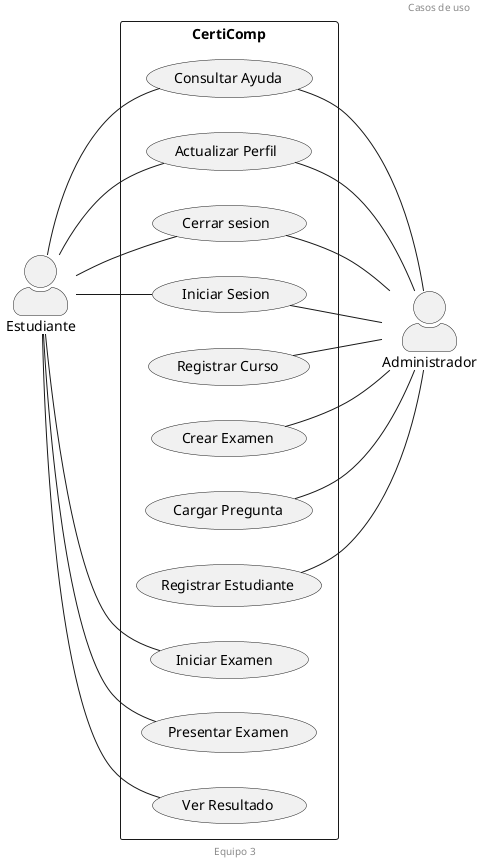 @startuml Diagrama de Casos de Uso

left to right direction
skinparam actorStyle awesome

header Casos de uso
footer Equipo 3

rectangle CertiComp{

  usecase " Iniciar Sesion " as UC1 
  usecase " Registrar Estudiante" as UC2
  usecase " Registrar Curso" as UC3
  'usecase " Seleccionar Examen" as UC4
  usecase "Iniciar Examen " as UC11
  usecase " Presentar Examen" as UC5
  usecase " Ver Resultado" as UC6
  usecase " Crear Examen" as UC7
  usecase " Cargar Pregunta" as UC12
  usecase " Consultar Ayuda" as UC8
  usecase " Cerrar sesion " as UC9
  usecase " Actualizar Perfil " as UC10
  
  
}
Administrador -up- UC2
Administrador -up- UC12
Administrador -up- UC7
Administrador -up- UC3

'Estudiante-- UC4
Estudiante-- UC11
Estudiante-- UC5
Estudiante-- UC6


Administrador -up- UC1
Estudiante -- UC1

Administrador -up- UC9
Estudiante-- UC9


Administrador -up-  UC10
Estudiante -- UC10

Administrador -up- UC8
Estudiante -- UC8


@enduml
